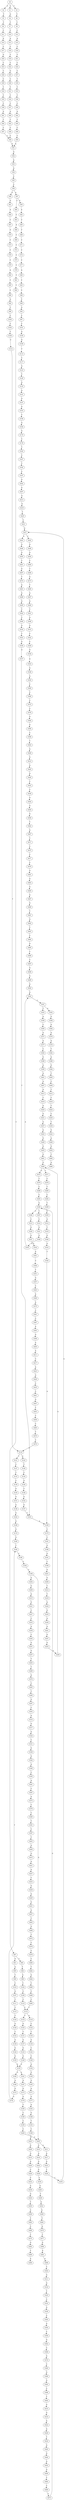 strict digraph  {
	S0 -> S1 [ label = G ];
	S0 -> S2 [ label = C ];
	S0 -> S3 [ label = T ];
	S1 -> S4 [ label = G ];
	S2 -> S5 [ label = T ];
	S3 -> S6 [ label = T ];
	S4 -> S7 [ label = T ];
	S5 -> S8 [ label = T ];
	S6 -> S9 [ label = T ];
	S7 -> S10 [ label = C ];
	S8 -> S11 [ label = C ];
	S9 -> S12 [ label = C ];
	S10 -> S13 [ label = A ];
	S11 -> S14 [ label = A ];
	S12 -> S15 [ label = A ];
	S13 -> S16 [ label = C ];
	S14 -> S17 [ label = C ];
	S15 -> S18 [ label = C ];
	S16 -> S19 [ label = T ];
	S17 -> S20 [ label = G ];
	S18 -> S21 [ label = T ];
	S19 -> S22 [ label = C ];
	S20 -> S23 [ label = C ];
	S21 -> S24 [ label = C ];
	S22 -> S25 [ label = G ];
	S23 -> S26 [ label = C ];
	S24 -> S27 [ label = C ];
	S25 -> S28 [ label = C ];
	S26 -> S29 [ label = C ];
	S27 -> S30 [ label = T ];
	S28 -> S31 [ label = T ];
	S29 -> S32 [ label = T ];
	S30 -> S33 [ label = T ];
	S31 -> S34 [ label = T ];
	S32 -> S35 [ label = T ];
	S33 -> S36 [ label = T ];
	S34 -> S37 [ label = C ];
	S35 -> S38 [ label = C ];
	S36 -> S39 [ label = C ];
	S37 -> S40 [ label = A ];
	S38 -> S41 [ label = A ];
	S39 -> S42 [ label = A ];
	S40 -> S43 [ label = T ];
	S41 -> S44 [ label = T ];
	S42 -> S45 [ label = T ];
	S43 -> S46 [ label = C ];
	S44 -> S47 [ label = C ];
	S45 -> S48 [ label = C ];
	S46 -> S49 [ label = C ];
	S47 -> S49 [ label = C ];
	S48 -> S50 [ label = C ];
	S49 -> S51 [ label = A ];
	S50 -> S51 [ label = A ];
	S51 -> S52 [ label = G ];
	S52 -> S53 [ label = A ];
	S53 -> S54 [ label = A ];
	S54 -> S55 [ label = C ];
	S55 -> S56 [ label = C ];
	S56 -> S57 [ label = A ];
	S56 -> S58 [ label = G ];
	S57 -> S59 [ label = G ];
	S57 -> S60 [ label = C ];
	S58 -> S61 [ label = G ];
	S59 -> S62 [ label = A ];
	S60 -> S63 [ label = C ];
	S61 -> S64 [ label = A ];
	S62 -> S65 [ label = C ];
	S63 -> S66 [ label = A ];
	S64 -> S67 [ label = C ];
	S65 -> S68 [ label = T ];
	S66 -> S69 [ label = C ];
	S67 -> S70 [ label = G ];
	S68 -> S71 [ label = C ];
	S69 -> S72 [ label = C ];
	S70 -> S73 [ label = C ];
	S71 -> S74 [ label = C ];
	S72 -> S75 [ label = C ];
	S73 -> S76 [ label = C ];
	S74 -> S77 [ label = C ];
	S75 -> S78 [ label = C ];
	S76 -> S79 [ label = C ];
	S77 -> S80 [ label = A ];
	S78 -> S81 [ label = T ];
	S79 -> S82 [ label = A ];
	S80 -> S83 [ label = T ];
	S81 -> S84 [ label = T ];
	S82 -> S85 [ label = T ];
	S83 -> S86 [ label = C ];
	S84 -> S87 [ label = C ];
	S85 -> S88 [ label = C ];
	S86 -> S89 [ label = T ];
	S87 -> S90 [ label = C ];
	S87 -> S91 [ label = G ];
	S88 -> S92 [ label = G ];
	S89 -> S93 [ label = G ];
	S90 -> S94 [ label = T ];
	S91 -> S95 [ label = A ];
	S92 -> S96 [ label = T ];
	S93 -> S97 [ label = C ];
	S94 -> S98 [ label = G ];
	S95 -> S99 [ label = T ];
	S96 -> S100 [ label = C ];
	S97 -> S101 [ label = C ];
	S98 -> S102 [ label = T ];
	S99 -> S103 [ label = C ];
	S100 -> S104 [ label = C ];
	S101 -> S105 [ label = A ];
	S102 -> S106 [ label = C ];
	S103 -> S107 [ label = G ];
	S104 -> S108 [ label = T ];
	S105 -> S109 [ label = G ];
	S106 -> S110 [ label = C ];
	S107 -> S111 [ label = T ];
	S108 -> S112 [ label = C ];
	S109 -> S113 [ label = T ];
	S110 -> S114 [ label = T ];
	S111 -> S115 [ label = T ];
	S112 -> S116 [ label = T ];
	S113 -> S117 [ label = C ];
	S114 -> S118 [ label = A ];
	S114 -> S119 [ label = T ];
	S115 -> S120 [ label = T ];
	S116 -> S121 [ label = T ];
	S116 -> S122 [ label = G ];
	S117 -> S123 [ label = G ];
	S118 -> S124 [ label = C ];
	S119 -> S125 [ label = G ];
	S120 -> S126 [ label = G ];
	S121 -> S127 [ label = C ];
	S122 -> S128 [ label = T ];
	S123 -> S129 [ label = T ];
	S124 -> S130 [ label = T ];
	S125 -> S131 [ label = T ];
	S126 -> S132 [ label = T ];
	S127 -> S133 [ label = T ];
	S128 -> S134 [ label = C ];
	S129 -> S135 [ label = A ];
	S130 -> S136 [ label = A ];
	S131 -> S137 [ label = A ];
	S132 -> S138 [ label = A ];
	S133 -> S139 [ label = C ];
	S134 -> S140 [ label = G ];
	S135 -> S141 [ label = A ];
	S136 -> S142 [ label = C ];
	S137 -> S143 [ label = G ];
	S138 -> S144 [ label = G ];
	S139 -> S145 [ label = G ];
	S140 -> S146 [ label = T ];
	S141 -> S147 [ label = G ];
	S142 -> S148 [ label = C ];
	S143 -> S149 [ label = G ];
	S144 -> S150 [ label = G ];
	S145 -> S151 [ label = G ];
	S146 -> S152 [ label = G ];
	S147 -> S153 [ label = A ];
	S148 -> S154 [ label = A ];
	S149 -> S155 [ label = A ];
	S150 -> S155 [ label = A ];
	S151 -> S156 [ label = A ];
	S152 -> S157 [ label = G ];
	S153 -> S158 [ label = C ];
	S154 -> S159 [ label = G ];
	S155 -> S160 [ label = G ];
	S155 -> S161 [ label = A ];
	S156 -> S162 [ label = G ];
	S157 -> S163 [ label = T ];
	S158 -> S164 [ label = G ];
	S159 -> S165 [ label = G ];
	S160 -> S166 [ label = A ];
	S161 -> S167 [ label = A ];
	S162 -> S168 [ label = A ];
	S163 -> S169 [ label = A ];
	S164 -> S170 [ label = G ];
	S165 -> S171 [ label = A ];
	S166 -> S172 [ label = G ];
	S167 -> S173 [ label = G ];
	S168 -> S174 [ label = G ];
	S169 -> S175 [ label = C ];
	S170 -> S176 [ label = C ];
	S171 -> S177 [ label = G ];
	S172 -> S178 [ label = G ];
	S173 -> S179 [ label = G ];
	S174 -> S180 [ label = G ];
	S175 -> S181 [ label = C ];
	S176 -> S182 [ label = T ];
	S177 -> S183 [ label = A ];
	S178 -> S184 [ label = T ];
	S179 -> S185 [ label = T ];
	S180 -> S184 [ label = T ];
	S181 -> S186 [ label = G ];
	S182 -> S187 [ label = C ];
	S183 -> S188 [ label = G ];
	S184 -> S189 [ label = C ];
	S185 -> S190 [ label = C ];
	S186 -> S191 [ label = G ];
	S187 -> S192 [ label = T ];
	S188 -> S193 [ label = T ];
	S189 -> S194 [ label = C ];
	S190 -> S195 [ label = C ];
	S191 -> S196 [ label = T ];
	S192 -> S197 [ label = C ];
	S193 -> S198 [ label = C ];
	S194 -> S199 [ label = C ];
	S195 -> S200 [ label = C ];
	S196 -> S201 [ label = G ];
	S197 -> S202 [ label = G ];
	S198 -> S203 [ label = A ];
	S199 -> S204 [ label = A ];
	S199 -> S205 [ label = G ];
	S200 -> S205 [ label = G ];
	S201 -> S206 [ label = G ];
	S202 -> S207 [ label = A ];
	S203 -> S208 [ label = G ];
	S204 -> S209 [ label = G ];
	S205 -> S210 [ label = G ];
	S205 -> S211 [ label = A ];
	S206 -> S212 [ label = T ];
	S207 -> S213 [ label = A ];
	S208 -> S214 [ label = G ];
	S209 -> S215 [ label = A ];
	S210 -> S216 [ label = A ];
	S211 -> S217 [ label = A ];
	S212 -> S218 [ label = T ];
	S213 -> S219 [ label = G ];
	S214 -> S220 [ label = A ];
	S215 -> S221 [ label = G ];
	S216 -> S222 [ label = G ];
	S217 -> S223 [ label = G ];
	S218 -> S224 [ label = A ];
	S219 -> S225 [ label = T ];
	S220 -> S226 [ label = C ];
	S221 -> S227 [ label = C ];
	S222 -> S228 [ label = G ];
	S223 -> S229 [ label = T ];
	S224 -> S230 [ label = G ];
	S225 -> S231 [ label = C ];
	S226 -> S232 [ label = C ];
	S227 -> S233 [ label = C ];
	S228 -> S234 [ label = C ];
	S229 -> S235 [ label = C ];
	S230 -> S236 [ label = A ];
	S231 -> S237 [ label = G ];
	S232 -> S238 [ label = A ];
	S233 -> S239 [ label = A ];
	S234 -> S240 [ label = G ];
	S235 -> S237 [ label = G ];
	S236 -> S241 [ label = A ];
	S237 -> S242 [ label = C ];
	S237 -> S243 [ label = A ];
	S238 -> S244 [ label = G ];
	S239 -> S245 [ label = C ];
	S240 -> S246 [ label = T ];
	S241 -> S247 [ label = G ];
	S242 -> S248 [ label = G ];
	S243 -> S249 [ label = G ];
	S244 -> S250 [ label = T ];
	S245 -> S251 [ label = G ];
	S246 -> S252 [ label = G ];
	S247 -> S253 [ label = G ];
	S248 -> S254 [ label = G ];
	S249 -> S255 [ label = G ];
	S250 -> S256 [ label = C ];
	S251 -> S257 [ label = G ];
	S252 -> S258 [ label = G ];
	S253 -> S259 [ label = G ];
	S254 -> S260 [ label = C ];
	S255 -> S261 [ label = T ];
	S256 -> S262 [ label = T ];
	S257 -> S263 [ label = T ];
	S258 -> S264 [ label = T ];
	S259 -> S265 [ label = G ];
	S260 -> S266 [ label = T ];
	S261 -> S267 [ label = A ];
	S262 -> S268 [ label = C ];
	S263 -> S269 [ label = T ];
	S264 -> S270 [ label = A ];
	S265 -> S271 [ label = T ];
	S265 -> S272 [ label = G ];
	S266 -> S273 [ label = A ];
	S267 -> S274 [ label = T ];
	S268 -> S275 [ label = T ];
	S269 -> S276 [ label = A ];
	S270 -> S277 [ label = T ];
	S271 -> S278 [ label = C ];
	S272 -> S279 [ label = T ];
	S273 -> S280 [ label = T ];
	S274 -> S281 [ label = A ];
	S275 -> S282 [ label = G ];
	S276 -> S283 [ label = C ];
	S277 -> S284 [ label = G ];
	S278 -> S285 [ label = T ];
	S279 -> S286 [ label = C ];
	S280 -> S287 [ label = A ];
	S281 -> S288 [ label = A ];
	S282 -> S289 [ label = T ];
	S283 -> S290 [ label = T ];
	S284 -> S291 [ label = A ];
	S285 -> S292 [ label = C ];
	S286 -> S293 [ label = C ];
	S287 -> S294 [ label = G ];
	S288 -> S295 [ label = G ];
	S289 -> S296 [ label = A ];
	S290 -> S297 [ label = G ];
	S291 -> S298 [ label = G ];
	S292 -> S299 [ label = T ];
	S293 -> S300 [ label = G ];
	S294 -> S301 [ label = T ];
	S295 -> S302 [ label = T ];
	S297 -> S303 [ label = C ];
	S298 -> S304 [ label = C ];
	S299 -> S305 [ label = C ];
	S300 -> S306 [ label = C ];
	S300 -> S307 [ label = T ];
	S301 -> S308 [ label = A ];
	S302 -> S309 [ label = C ];
	S303 -> S310 [ label = A ];
	S304 -> S311 [ label = G ];
	S305 -> S312 [ label = G ];
	S306 -> S313 [ label = C ];
	S307 -> S314 [ label = C ];
	S308 -> S315 [ label = G ];
	S309 -> S316 [ label = G ];
	S310 -> S317 [ label = G ];
	S311 -> S318 [ label = G ];
	S312 -> S319 [ label = T ];
	S313 -> S320 [ label = G ];
	S314 -> S321 [ label = G ];
	S315 -> S322 [ label = C ];
	S316 -> S323 [ label = T ];
	S317 -> S324 [ label = A ];
	S318 -> S325 [ label = T ];
	S319 -> S326 [ label = G ];
	S320 -> S327 [ label = G ];
	S321 -> S328 [ label = G ];
	S322 -> S329 [ label = C ];
	S323 -> S330 [ label = G ];
	S324 -> S331 [ label = C ];
	S325 -> S332 [ label = C ];
	S326 -> S333 [ label = G ];
	S327 -> S334 [ label = A ];
	S328 -> S335 [ label = A ];
	S329 -> S336 [ label = G ];
	S330 -> S337 [ label = G ];
	S331 -> S338 [ label = G ];
	S332 -> S339 [ label = G ];
	S333 -> S340 [ label = T ];
	S334 -> S341 [ label = A ];
	S335 -> S342 [ label = A ];
	S336 -> S343 [ label = A ];
	S337 -> S163 [ label = T ];
	S338 -> S344 [ label = G ];
	S339 -> S345 [ label = C ];
	S340 -> S169 [ label = A ];
	S341 -> S346 [ label = C ];
	S342 -> S347 [ label = C ];
	S343 -> S348 [ label = A ];
	S344 -> S349 [ label = A ];
	S345 -> S350 [ label = A ];
	S346 -> S351 [ label = T ];
	S347 -> S352 [ label = A ];
	S347 -> S353 [ label = T ];
	S348 -> S354 [ label = A ];
	S349 -> S355 [ label = C ];
	S350 -> S356 [ label = C ];
	S351 -> S357 [ label = G ];
	S352 -> S358 [ label = G ];
	S353 -> S359 [ label = A ];
	S354 -> S360 [ label = C ];
	S355 -> S361 [ label = A ];
	S356 -> S362 [ label = G ];
	S357 -> S363 [ label = C ];
	S358 -> S364 [ label = G ];
	S359 -> S365 [ label = C ];
	S360 -> S366 [ label = C ];
	S361 -> S367 [ label = C ];
	S362 -> S368 [ label = C ];
	S363 -> S369 [ label = A ];
	S364 -> S370 [ label = A ];
	S365 -> S371 [ label = A ];
	S366 -> S372 [ label = C ];
	S367 -> S373 [ label = A ];
	S368 -> S374 [ label = G ];
	S369 -> S375 [ label = A ];
	S370 -> S376 [ label = A ];
	S371 -> S377 [ label = A ];
	S372 -> S378 [ label = C ];
	S373 -> S379 [ label = C ];
	S374 -> S380 [ label = C ];
	S375 -> S381 [ label = C ];
	S376 -> S382 [ label = T ];
	S377 -> S383 [ label = C ];
	S378 -> S384 [ label = G ];
	S379 -> S385 [ label = C ];
	S380 -> S386 [ label = G ];
	S381 -> S387 [ label = C ];
	S382 -> S388 [ label = A ];
	S383 -> S389 [ label = G ];
	S384 -> S390 [ label = A ];
	S385 -> S391 [ label = T ];
	S386 -> S392 [ label = G ];
	S387 -> S393 [ label = A ];
	S388 -> S394 [ label = G ];
	S389 -> S395 [ label = A ];
	S390 -> S396 [ label = C ];
	S391 -> S397 [ label = C ];
	S392 -> S398 [ label = C ];
	S393 -> S399 [ label = G ];
	S394 -> S400 [ label = T ];
	S395 -> S401 [ label = A ];
	S396 -> S402 [ label = T ];
	S397 -> S403 [ label = T ];
	S398 -> S404 [ label = T ];
	S399 -> S405 [ label = A ];
	S400 -> S406 [ label = C ];
	S401 -> S407 [ label = A ];
	S402 -> S408 [ label = A ];
	S403 -> S409 [ label = A ];
	S404 -> S410 [ label = G ];
	S405 -> S411 [ label = A ];
	S406 -> S412 [ label = T ];
	S407 -> S413 [ label = A ];
	S408 -> S414 [ label = G ];
	S409 -> S415 [ label = G ];
	S410 -> S416 [ label = G ];
	S411 -> S417 [ label = C ];
	S412 -> S418 [ label = C ];
	S413 -> S419 [ label = C ];
	S414 -> S420 [ label = A ];
	S415 -> S421 [ label = A ];
	S416 -> S422 [ label = A ];
	S417 -> S423 [ label = A ];
	S418 -> S424 [ label = T ];
	S419 -> S425 [ label = A ];
	S420 -> S426 [ label = A ];
	S421 -> S427 [ label = A ];
	S422 -> S428 [ label = A ];
	S423 -> S429 [ label = G ];
	S424 -> S430 [ label = C ];
	S425 -> S431 [ label = G ];
	S426 -> S432 [ label = T ];
	S427 -> S433 [ label = C ];
	S428 -> S434 [ label = T ];
	S429 -> S435 [ label = C ];
	S430 -> S436 [ label = T ];
	S431 -> S437 [ label = A ];
	S432 -> S438 [ label = C ];
	S433 -> S439 [ label = G ];
	S434 -> S440 [ label = G ];
	S435 -> S441 [ label = C ];
	S436 -> S442 [ label = G ];
	S437 -> S443 [ label = A ];
	S438 -> S444 [ label = G ];
	S439 -> S445 [ label = A ];
	S440 -> S446 [ label = G ];
	S441 -> S447 [ label = G ];
	S442 -> S448 [ label = A ];
	S443 -> S449 [ label = G ];
	S444 -> S450 [ label = G ];
	S445 -> S451 [ label = G ];
	S446 -> S452 [ label = G ];
	S447 -> S453 [ label = T ];
	S448 -> S454 [ label = G ];
	S449 -> S455 [ label = G ];
	S450 -> S456 [ label = G ];
	S451 -> S457 [ label = G ];
	S452 -> S458 [ label = G ];
	S453 -> S459 [ label = C ];
	S454 -> S460 [ label = T ];
	S455 -> S461 [ label = G ];
	S456 -> S462 [ label = T ];
	S457 -> S463 [ label = T ];
	S458 -> S464 [ label = T ];
	S459 -> S465 [ label = C ];
	S460 -> S466 [ label = A ];
	S461 -> S265 [ label = G ];
	S462 -> S467 [ label = A ];
	S463 -> S468 [ label = G ];
	S464 -> S469 [ label = C ];
	S465 -> S470 [ label = T ];
	S467 -> S471 [ label = T ];
	S468 -> S472 [ label = T ];
	S469 -> S473 [ label = C ];
	S470 -> S474 [ label = C ];
	S471 -> S475 [ label = C ];
	S472 -> S476 [ label = C ];
	S473 -> S300 [ label = G ];
	S474 -> S116 [ label = T ];
	S475 -> S477 [ label = C ];
	S476 -> S478 [ label = C ];
	S477 -> S479 [ label = C ];
	S478 -> S480 [ label = C ];
	S479 -> S481 [ label = G ];
	S480 -> S482 [ label = T ];
	S481 -> S483 [ label = A ];
	S482 -> S484 [ label = G ];
	S483 -> S485 [ label = A ];
	S484 -> S486 [ label = T ];
	S485 -> S487 [ label = A ];
	S486 -> S488 [ label = C ];
	S487 -> S489 [ label = G ];
	S488 -> S490 [ label = C ];
	S489 -> S491 [ label = T ];
	S490 -> S114 [ label = T ];
	S491 -> S492 [ label = G ];
	S492 -> S493 [ label = T ];
	S493 -> S494 [ label = C ];
	S494 -> S495 [ label = G ];
	S495 -> S496 [ label = T ];
	S496 -> S497 [ label = C ];
	S497 -> S498 [ label = G ];
	S498 -> S499 [ label = G ];
	S499 -> S500 [ label = A ];
	S500 -> S342 [ label = A ];
}
